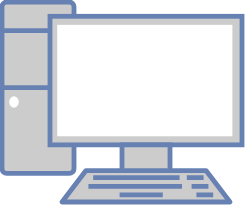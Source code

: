 <mxfile version="12.6.1" type="github">
  <diagram id="6k0vc4grjT5wOSjdKA2w" name="Page-1">
    <mxGraphModel dx="2262" dy="852" grid="1" gridSize="10" guides="1" tooltips="1" connect="1" arrows="1" fold="1" page="1" pageScale="1" pageWidth="850" pageHeight="1100" math="0" shadow="0">
      <root>
        <mxCell id="0"/>
        <mxCell id="1" parent="0"/>
        <mxCell id="fQZwNXvaRt0sDYvZvLLN-5" value="" style="group" vertex="1" connectable="0" parent="1">
          <mxGeometry x="-830" y="500" width="120" height="100" as="geometry"/>
        </mxCell>
        <mxCell id="fQZwNXvaRt0sDYvZvLLN-4" value="" style="fontColor=#0066CC;verticalAlign=top;verticalLabelPosition=bottom;labelPosition=center;align=center;html=1;outlineConnect=0;fillColor=#CCCCCC;strokeColor=#6881B3;gradientColor=none;gradientDirection=north;strokeWidth=2;shape=mxgraph.networks.pc;" vertex="1" parent="fQZwNXvaRt0sDYvZvLLN-5">
          <mxGeometry width="120" height="100" as="geometry"/>
        </mxCell>
        <mxCell id="fQZwNXvaRt0sDYvZvLLN-1" value="" style="shape=image;html=1;verticalAlign=top;verticalLabelPosition=bottom;labelBackgroundColor=#ffffff;imageAspect=0;aspect=fixed;image=https://cdn4.iconfinder.com/data/icons/logos-brands-5/24/postman-128.png" vertex="1" parent="fQZwNXvaRt0sDYvZvLLN-5">
          <mxGeometry x="50" y="20" width="40" height="40" as="geometry"/>
        </mxCell>
      </root>
    </mxGraphModel>
  </diagram>
</mxfile>
